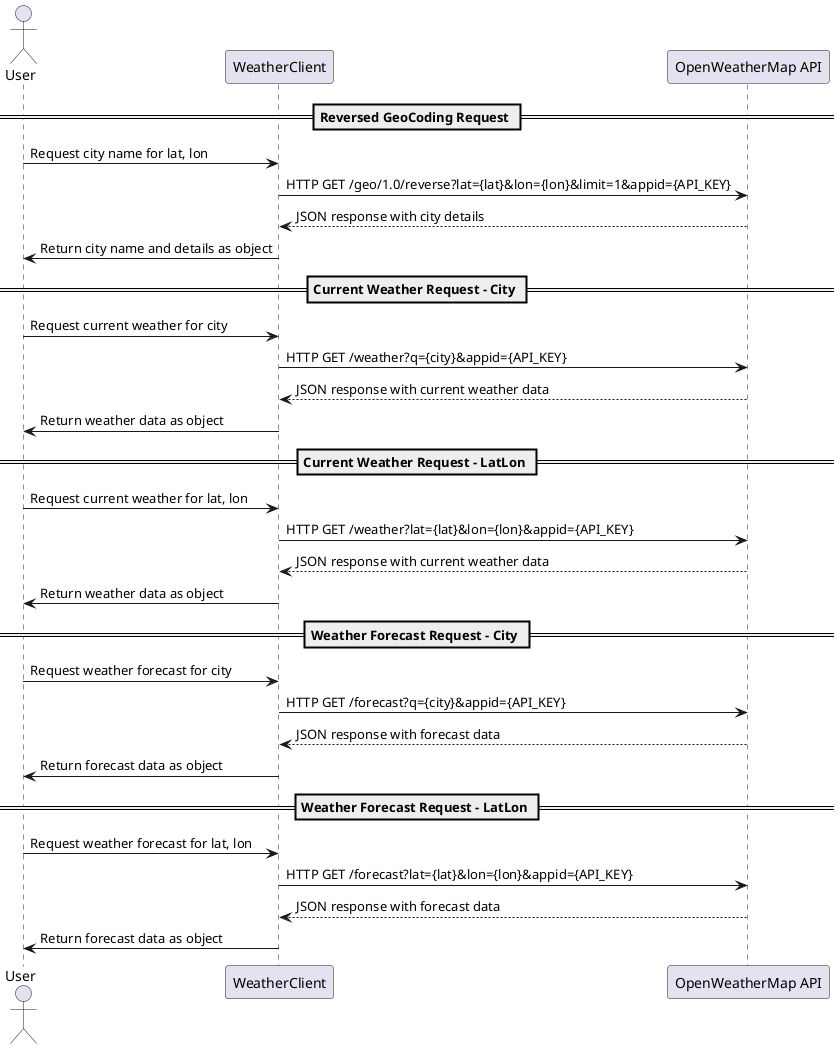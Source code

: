 ' Weather Client Sequence Diagram
@startuml weather-client-sequence-diagram
actor User
participant "WeatherClient" as WC
participant "OpenWeatherMap API" as OWM

== Reversed GeoCoding Request ==
User -> WC: Request city name for lat, lon
WC -> OWM: HTTP GET /geo/1.0/reverse?lat={lat}&lon={lon}&limit=1&appid={API_KEY}
OWM --> WC: JSON response with city details
WC -> User: Return city name and details as object

== Current Weather Request - City ==
User -> WC: Request current weather for city
WC -> OWM: HTTP GET /weather?q={city}&appid={API_KEY}
OWM --> WC: JSON response with current weather data
WC -> User: Return weather data as object

== Current Weather Request - LatLon ==
User -> WC: Request current weather for lat, lon
WC -> OWM: HTTP GET /weather?lat={lat}&lon={lon}&appid={API_KEY}
OWM --> WC: JSON response with current weather data
WC -> User: Return weather data as object

== Weather Forecast Request - City ==
User -> WC: Request weather forecast for city
WC -> OWM: HTTP GET /forecast?q={city}&appid={API_KEY}
OWM --> WC: JSON response with forecast data
WC -> User: Return forecast data as object

== Weather Forecast Request - LatLon ==
User -> WC: Request weather forecast for lat, lon
WC -> OWM: HTTP GET /forecast?lat={lat}&lon={lon}&appid={API_KEY}
OWM --> WC: JSON response with forecast data
WC -> User: Return forecast data as object
@enduml
